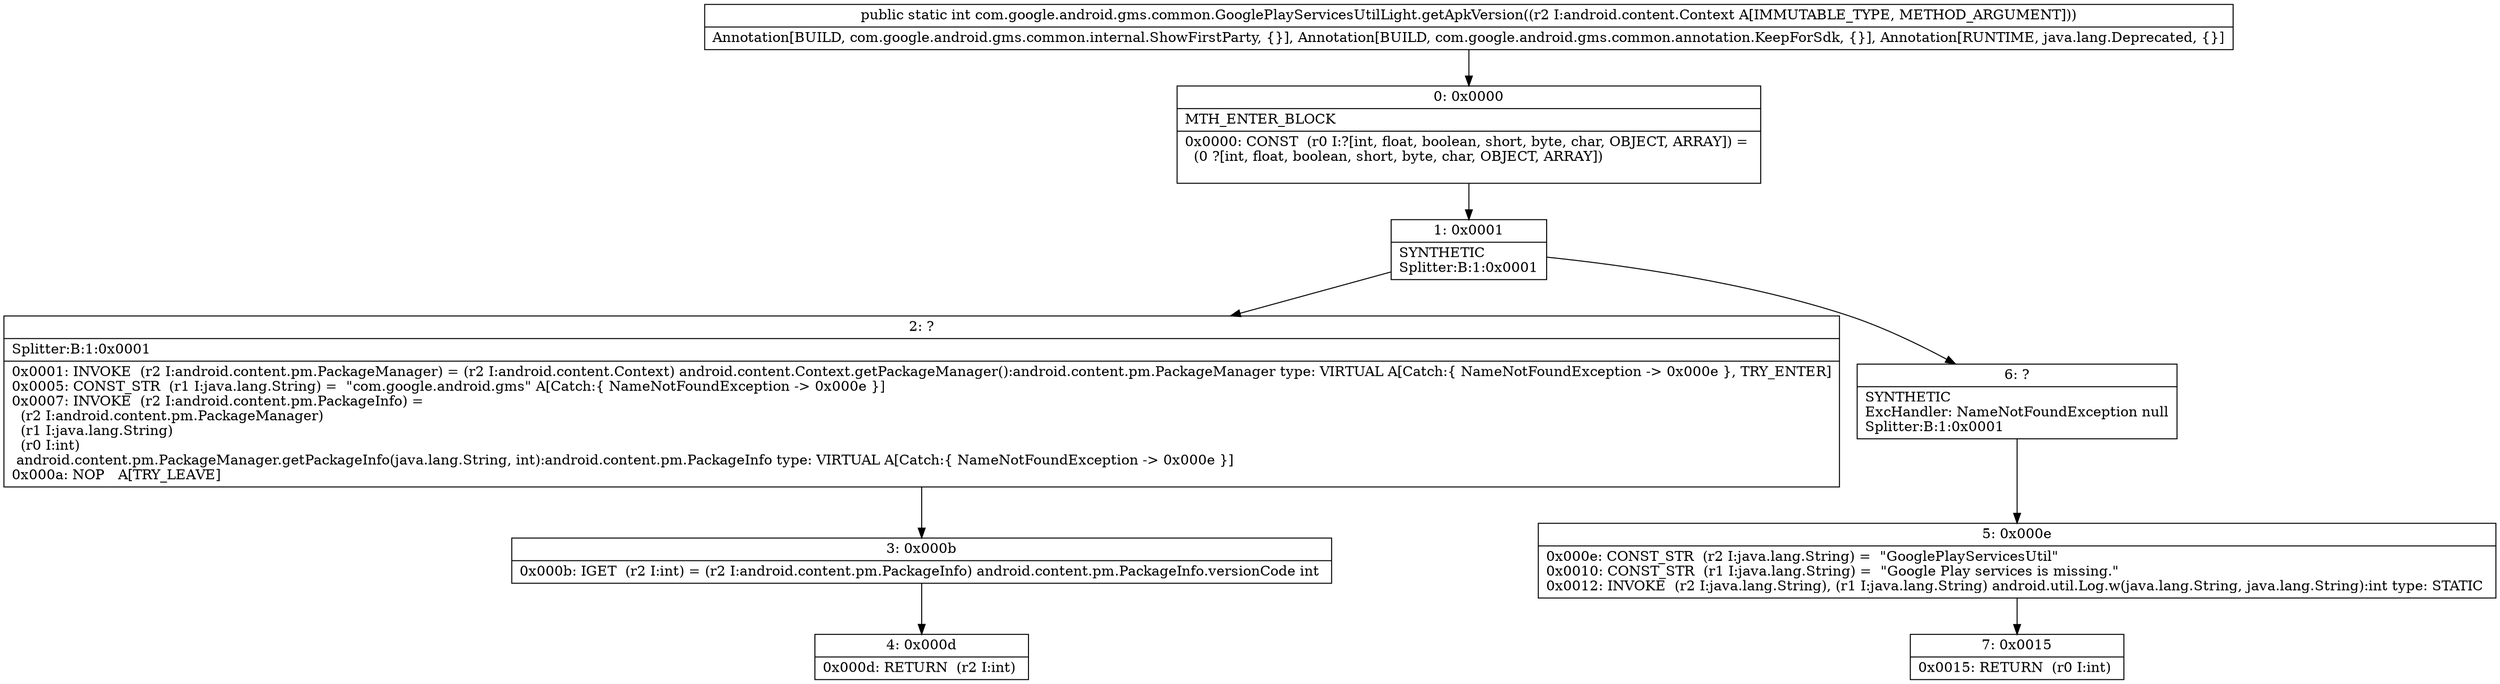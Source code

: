 digraph "CFG forcom.google.android.gms.common.GooglePlayServicesUtilLight.getApkVersion(Landroid\/content\/Context;)I" {
Node_0 [shape=record,label="{0\:\ 0x0000|MTH_ENTER_BLOCK\l|0x0000: CONST  (r0 I:?[int, float, boolean, short, byte, char, OBJECT, ARRAY]) = \l  (0 ?[int, float, boolean, short, byte, char, OBJECT, ARRAY])\l \l}"];
Node_1 [shape=record,label="{1\:\ 0x0001|SYNTHETIC\lSplitter:B:1:0x0001\l}"];
Node_2 [shape=record,label="{2\:\ ?|Splitter:B:1:0x0001\l|0x0001: INVOKE  (r2 I:android.content.pm.PackageManager) = (r2 I:android.content.Context) android.content.Context.getPackageManager():android.content.pm.PackageManager type: VIRTUAL A[Catch:\{ NameNotFoundException \-\> 0x000e \}, TRY_ENTER]\l0x0005: CONST_STR  (r1 I:java.lang.String) =  \"com.google.android.gms\" A[Catch:\{ NameNotFoundException \-\> 0x000e \}]\l0x0007: INVOKE  (r2 I:android.content.pm.PackageInfo) = \l  (r2 I:android.content.pm.PackageManager)\l  (r1 I:java.lang.String)\l  (r0 I:int)\l android.content.pm.PackageManager.getPackageInfo(java.lang.String, int):android.content.pm.PackageInfo type: VIRTUAL A[Catch:\{ NameNotFoundException \-\> 0x000e \}]\l0x000a: NOP   A[TRY_LEAVE]\l}"];
Node_3 [shape=record,label="{3\:\ 0x000b|0x000b: IGET  (r2 I:int) = (r2 I:android.content.pm.PackageInfo) android.content.pm.PackageInfo.versionCode int \l}"];
Node_4 [shape=record,label="{4\:\ 0x000d|0x000d: RETURN  (r2 I:int) \l}"];
Node_5 [shape=record,label="{5\:\ 0x000e|0x000e: CONST_STR  (r2 I:java.lang.String) =  \"GooglePlayServicesUtil\" \l0x0010: CONST_STR  (r1 I:java.lang.String) =  \"Google Play services is missing.\" \l0x0012: INVOKE  (r2 I:java.lang.String), (r1 I:java.lang.String) android.util.Log.w(java.lang.String, java.lang.String):int type: STATIC \l}"];
Node_6 [shape=record,label="{6\:\ ?|SYNTHETIC\lExcHandler: NameNotFoundException null\lSplitter:B:1:0x0001\l}"];
Node_7 [shape=record,label="{7\:\ 0x0015|0x0015: RETURN  (r0 I:int) \l}"];
MethodNode[shape=record,label="{public static int com.google.android.gms.common.GooglePlayServicesUtilLight.getApkVersion((r2 I:android.content.Context A[IMMUTABLE_TYPE, METHOD_ARGUMENT]))  | Annotation[BUILD, com.google.android.gms.common.internal.ShowFirstParty, \{\}], Annotation[BUILD, com.google.android.gms.common.annotation.KeepForSdk, \{\}], Annotation[RUNTIME, java.lang.Deprecated, \{\}]\l}"];
MethodNode -> Node_0;
Node_0 -> Node_1;
Node_1 -> Node_2;
Node_1 -> Node_6;
Node_2 -> Node_3;
Node_3 -> Node_4;
Node_5 -> Node_7;
Node_6 -> Node_5;
}

